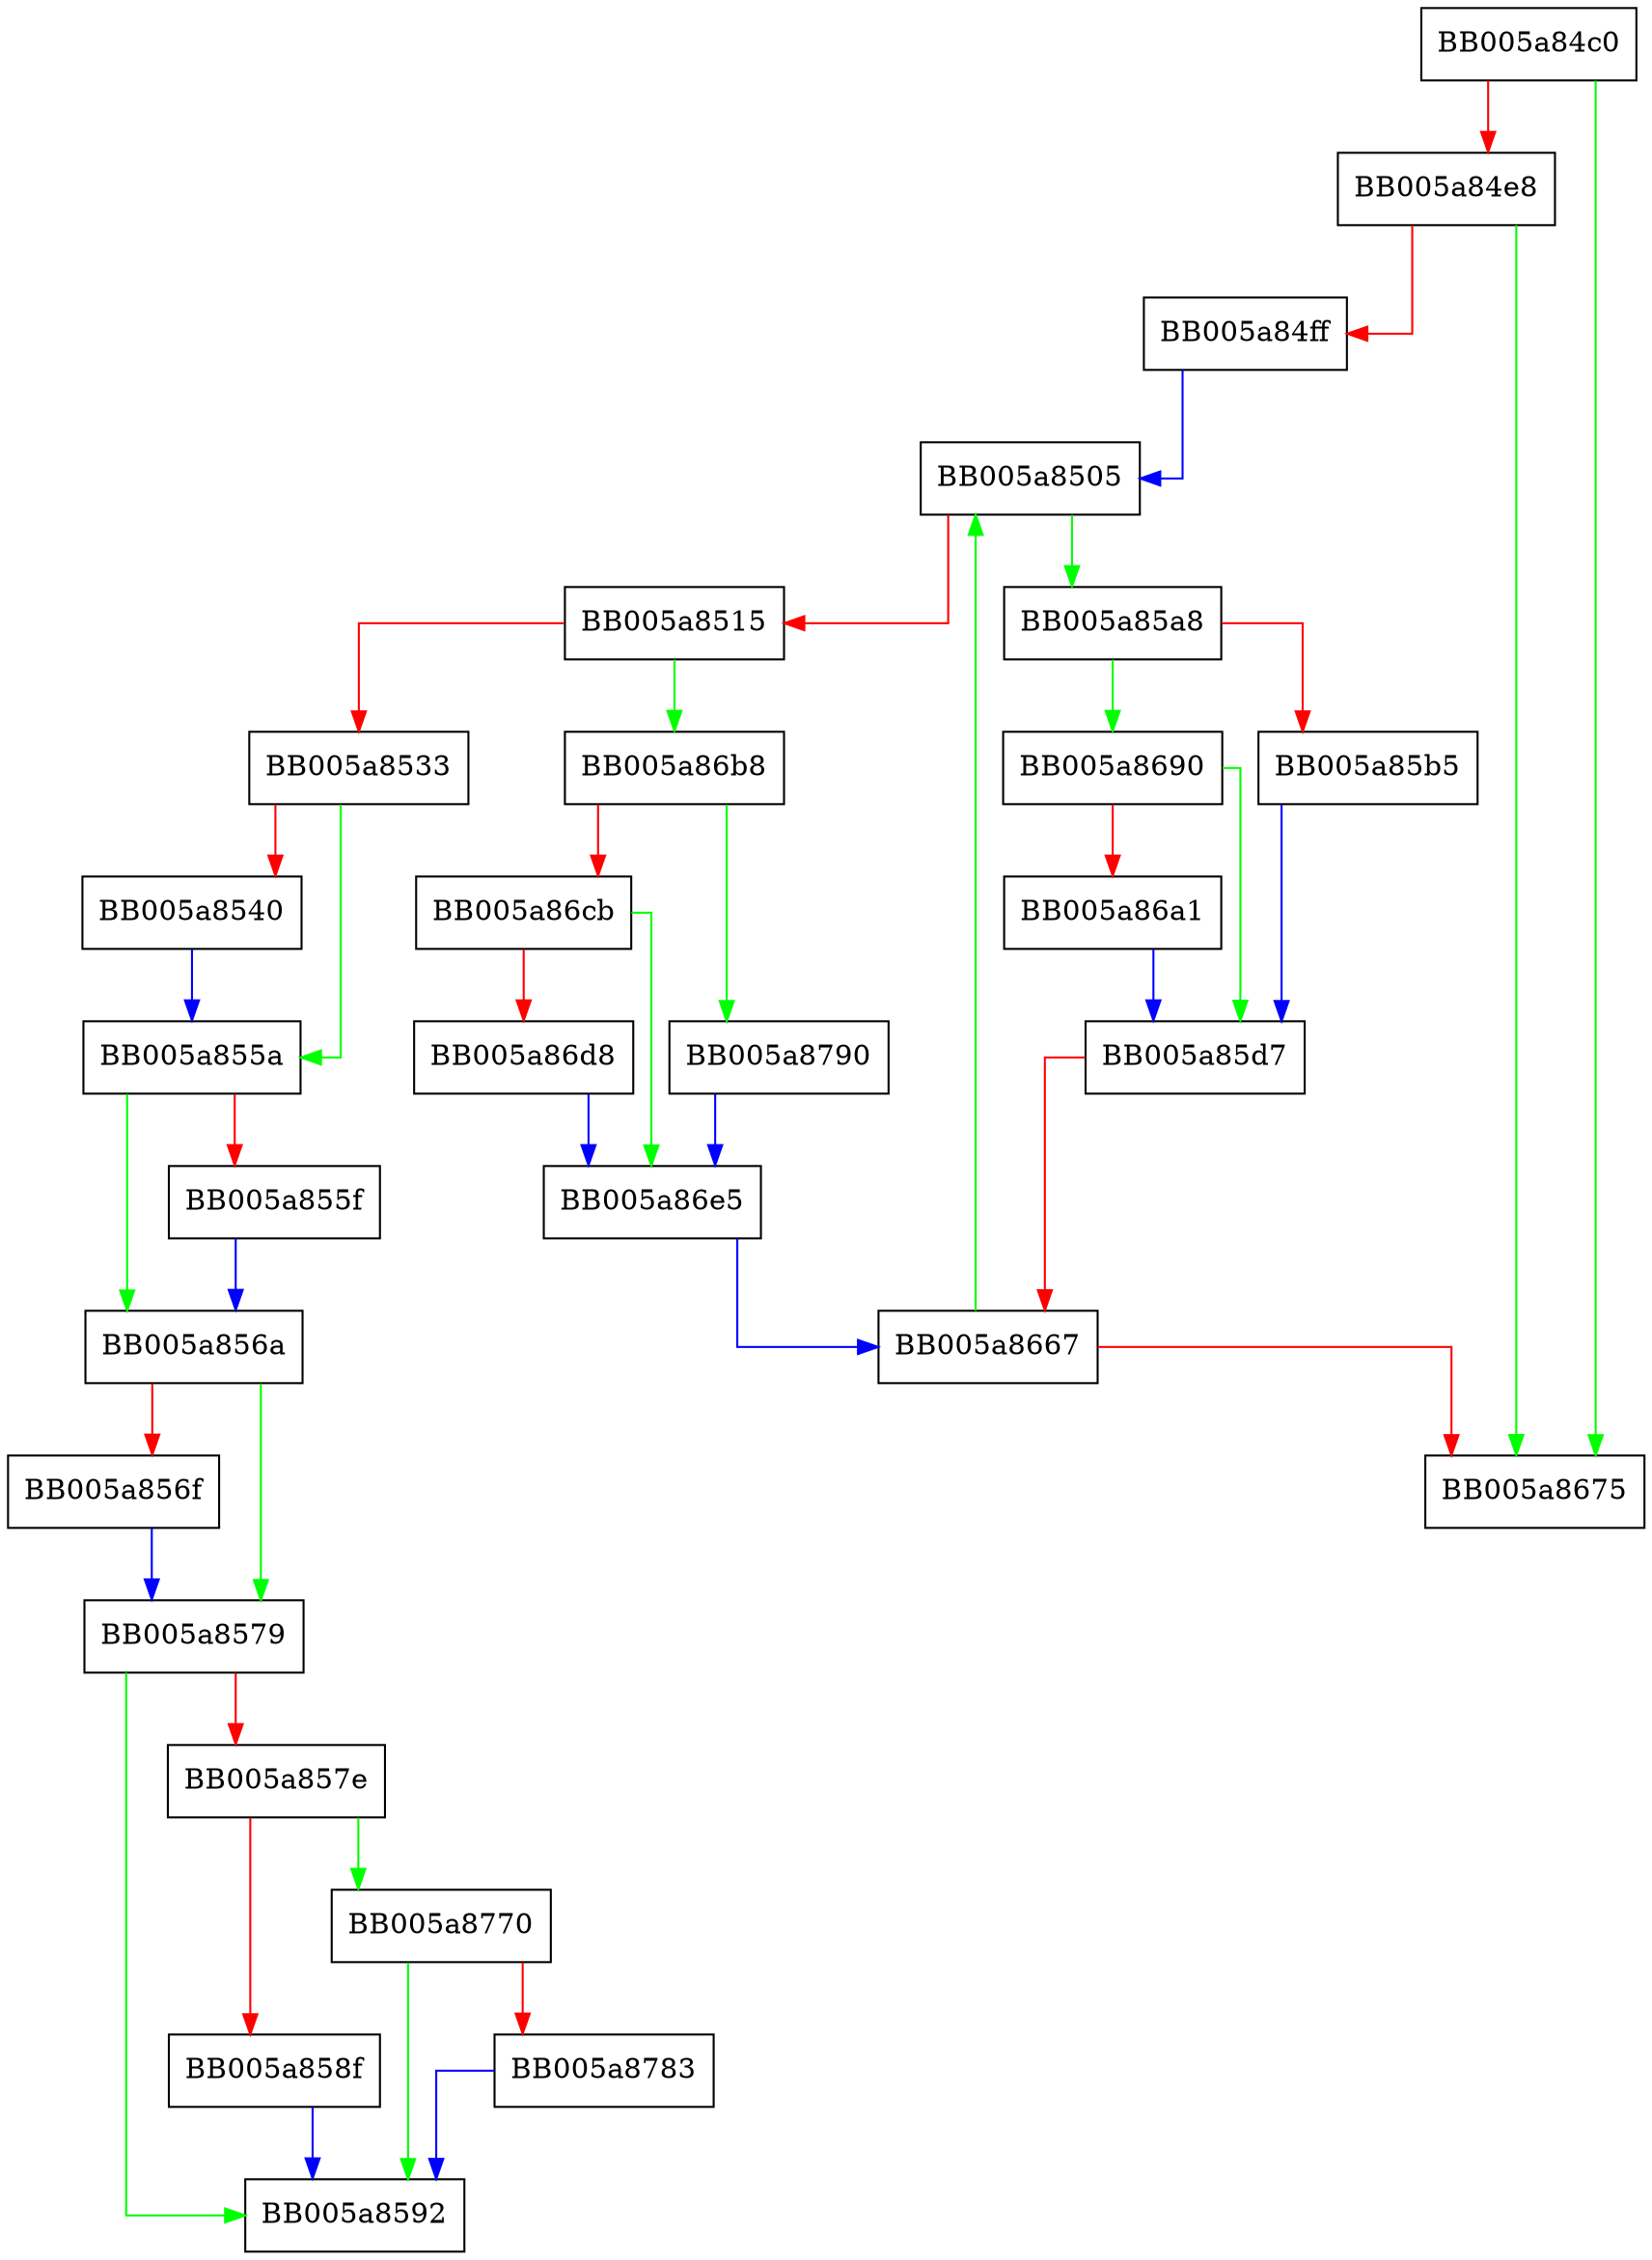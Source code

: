 digraph ERR_peek_error_line_data {
  node [shape="box"];
  graph [splines=ortho];
  BB005a84c0 -> BB005a8675 [color="green"];
  BB005a84c0 -> BB005a84e8 [color="red"];
  BB005a84e8 -> BB005a8675 [color="green"];
  BB005a84e8 -> BB005a84ff [color="red"];
  BB005a84ff -> BB005a8505 [color="blue"];
  BB005a8505 -> BB005a85a8 [color="green"];
  BB005a8505 -> BB005a8515 [color="red"];
  BB005a8515 -> BB005a86b8 [color="green"];
  BB005a8515 -> BB005a8533 [color="red"];
  BB005a8533 -> BB005a855a [color="green"];
  BB005a8533 -> BB005a8540 [color="red"];
  BB005a8540 -> BB005a855a [color="blue"];
  BB005a855a -> BB005a856a [color="green"];
  BB005a855a -> BB005a855f [color="red"];
  BB005a855f -> BB005a856a [color="blue"];
  BB005a856a -> BB005a8579 [color="green"];
  BB005a856a -> BB005a856f [color="red"];
  BB005a856f -> BB005a8579 [color="blue"];
  BB005a8579 -> BB005a8592 [color="green"];
  BB005a8579 -> BB005a857e [color="red"];
  BB005a857e -> BB005a8770 [color="green"];
  BB005a857e -> BB005a858f [color="red"];
  BB005a858f -> BB005a8592 [color="blue"];
  BB005a85a8 -> BB005a8690 [color="green"];
  BB005a85a8 -> BB005a85b5 [color="red"];
  BB005a85b5 -> BB005a85d7 [color="blue"];
  BB005a85d7 -> BB005a8667 [color="red"];
  BB005a8667 -> BB005a8505 [color="green"];
  BB005a8667 -> BB005a8675 [color="red"];
  BB005a8690 -> BB005a85d7 [color="green"];
  BB005a8690 -> BB005a86a1 [color="red"];
  BB005a86a1 -> BB005a85d7 [color="blue"];
  BB005a86b8 -> BB005a8790 [color="green"];
  BB005a86b8 -> BB005a86cb [color="red"];
  BB005a86cb -> BB005a86e5 [color="green"];
  BB005a86cb -> BB005a86d8 [color="red"];
  BB005a86d8 -> BB005a86e5 [color="blue"];
  BB005a86e5 -> BB005a8667 [color="blue"];
  BB005a8770 -> BB005a8592 [color="green"];
  BB005a8770 -> BB005a8783 [color="red"];
  BB005a8783 -> BB005a8592 [color="blue"];
  BB005a8790 -> BB005a86e5 [color="blue"];
}